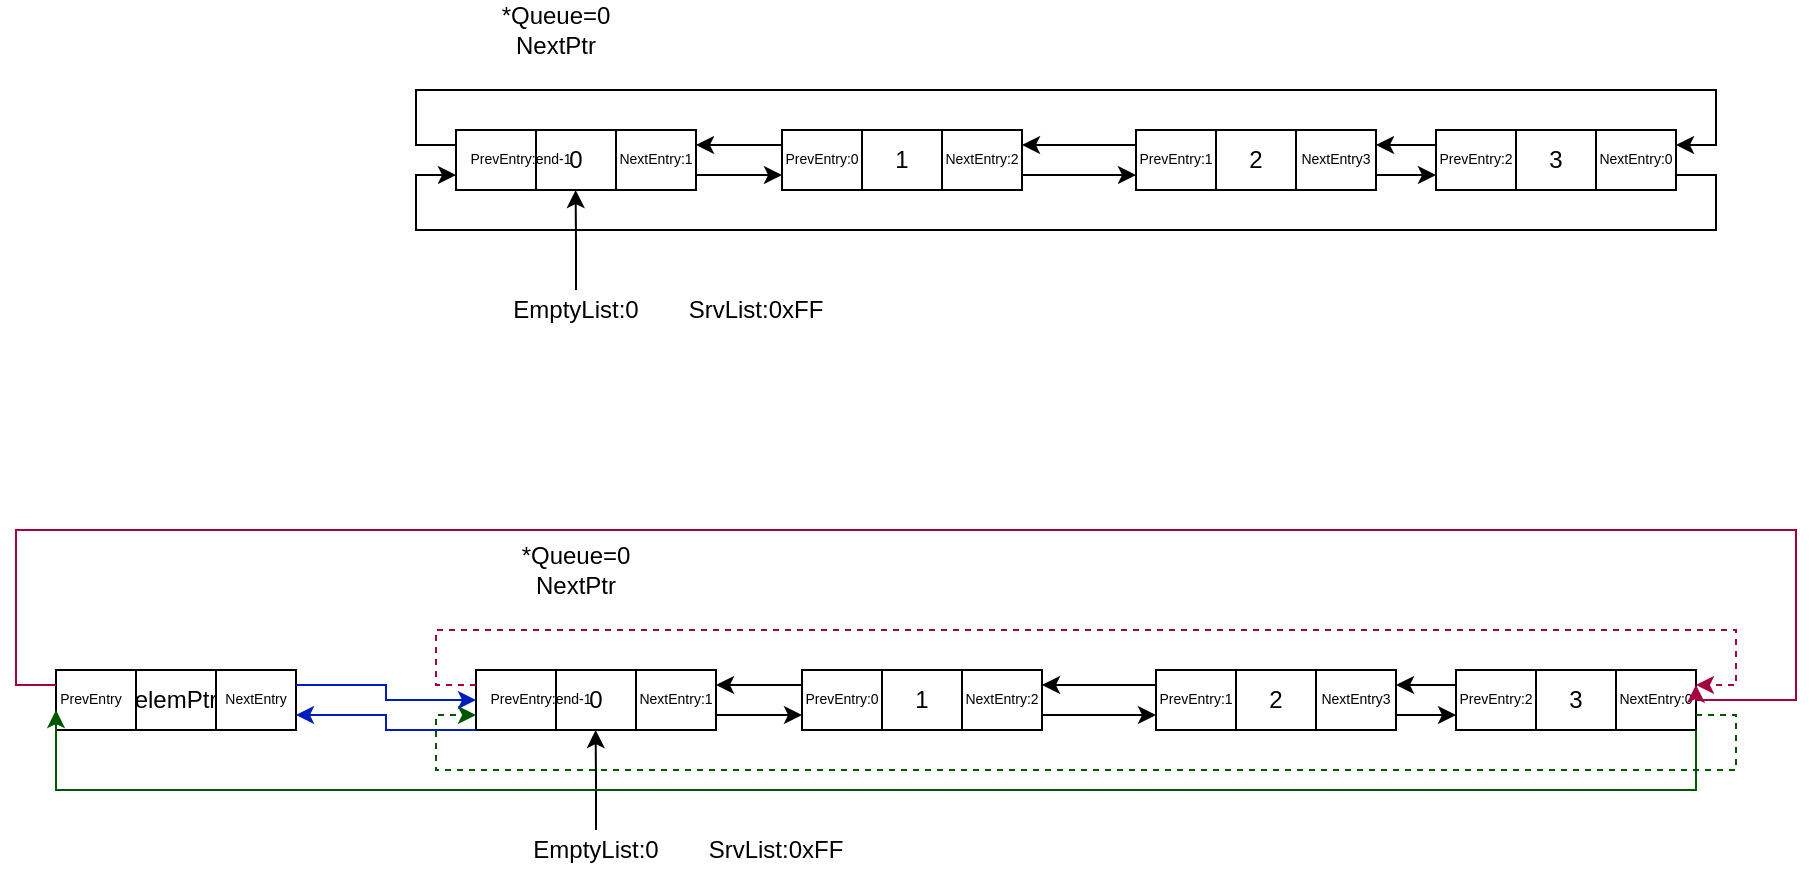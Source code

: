 <mxfile>
    <diagram id="R8h0Y2HFKoUW-0NupX_E" name="Page-1">
        <mxGraphModel dx="1782" dy="394" grid="1" gridSize="10" guides="1" tooltips="1" connect="1" arrows="1" fold="1" page="1" pageScale="1" pageWidth="827" pageHeight="1169" math="0" shadow="0">
            <root>
                <mxCell id="0"/>
                <mxCell id="1" parent="0"/>
                <mxCell id="6" value="" style="group" vertex="1" connectable="0" parent="1">
                    <mxGeometry x="130" y="300" width="120" height="30" as="geometry"/>
                </mxCell>
                <mxCell id="3" value="0" style="shape=process;whiteSpace=wrap;html=1;backgroundOutline=1;size=0.333;" vertex="1" parent="6">
                    <mxGeometry width="120" height="30" as="geometry"/>
                </mxCell>
                <mxCell id="4" value="&lt;font style=&quot;font-size: 7px&quot;&gt;PrevEntry:end-1&lt;/font&gt;" style="text;html=1;strokeColor=none;fillColor=none;align=center;verticalAlign=middle;whiteSpace=wrap;rounded=0;" vertex="1" parent="6">
                    <mxGeometry x="5" y="3" width="55" height="20" as="geometry"/>
                </mxCell>
                <mxCell id="5" value="&lt;font style=&quot;font-size: 7px&quot;&gt;NextEntry:1&lt;/font&gt;" style="text;html=1;strokeColor=none;fillColor=none;align=center;verticalAlign=middle;whiteSpace=wrap;rounded=0;" vertex="1" parent="6">
                    <mxGeometry x="85" y="3" width="30" height="20" as="geometry"/>
                </mxCell>
                <mxCell id="7" value="" style="group" vertex="1" connectable="0" parent="1">
                    <mxGeometry x="293" y="300" width="120" height="30" as="geometry"/>
                </mxCell>
                <mxCell id="8" value="1" style="shape=process;whiteSpace=wrap;html=1;backgroundOutline=1;size=0.333;" vertex="1" parent="7">
                    <mxGeometry width="120" height="30" as="geometry"/>
                </mxCell>
                <mxCell id="9" value="&lt;font style=&quot;font-size: 7px&quot;&gt;PrevEntry:0&lt;/font&gt;" style="text;html=1;strokeColor=none;fillColor=none;align=center;verticalAlign=middle;whiteSpace=wrap;rounded=0;" vertex="1" parent="7">
                    <mxGeometry x="5" y="3" width="30" height="20" as="geometry"/>
                </mxCell>
                <mxCell id="10" value="&lt;font style=&quot;font-size: 7px&quot;&gt;NextEntry:2&lt;/font&gt;" style="text;html=1;strokeColor=none;fillColor=none;align=center;verticalAlign=middle;whiteSpace=wrap;rounded=0;" vertex="1" parent="7">
                    <mxGeometry x="85" y="3" width="30" height="20" as="geometry"/>
                </mxCell>
                <mxCell id="11" value="" style="group" vertex="1" connectable="0" parent="1">
                    <mxGeometry x="470" y="300" width="120" height="30" as="geometry"/>
                </mxCell>
                <mxCell id="12" value="2" style="shape=process;whiteSpace=wrap;html=1;backgroundOutline=1;size=0.333;" vertex="1" parent="11">
                    <mxGeometry width="120" height="30" as="geometry"/>
                </mxCell>
                <mxCell id="13" value="&lt;font style=&quot;font-size: 7px&quot;&gt;PrevEntry:1&lt;/font&gt;" style="text;html=1;strokeColor=none;fillColor=none;align=center;verticalAlign=middle;whiteSpace=wrap;rounded=0;" vertex="1" parent="11">
                    <mxGeometry x="5" y="3" width="30" height="20" as="geometry"/>
                </mxCell>
                <mxCell id="14" value="&lt;font style=&quot;font-size: 7px&quot;&gt;NextEntry3&lt;/font&gt;" style="text;html=1;strokeColor=none;fillColor=none;align=center;verticalAlign=middle;whiteSpace=wrap;rounded=0;" vertex="1" parent="11">
                    <mxGeometry x="85" y="3" width="30" height="20" as="geometry"/>
                </mxCell>
                <mxCell id="15" value="" style="group" vertex="1" connectable="0" parent="1">
                    <mxGeometry x="620" y="300" width="120" height="30" as="geometry"/>
                </mxCell>
                <mxCell id="16" value="3" style="shape=process;whiteSpace=wrap;html=1;backgroundOutline=1;size=0.333;" vertex="1" parent="15">
                    <mxGeometry width="120" height="30" as="geometry"/>
                </mxCell>
                <mxCell id="17" value="&lt;font style=&quot;font-size: 7px&quot;&gt;PrevEntry:2&lt;/font&gt;" style="text;html=1;strokeColor=none;fillColor=none;align=center;verticalAlign=middle;whiteSpace=wrap;rounded=0;" vertex="1" parent="15">
                    <mxGeometry x="5" y="3" width="30" height="20" as="geometry"/>
                </mxCell>
                <mxCell id="18" value="&lt;font style=&quot;font-size: 7px&quot;&gt;NextEntry:0&lt;/font&gt;" style="text;html=1;strokeColor=none;fillColor=none;align=center;verticalAlign=middle;whiteSpace=wrap;rounded=0;" vertex="1" parent="15">
                    <mxGeometry x="85" y="3" width="30" height="20" as="geometry"/>
                </mxCell>
                <mxCell id="21" style="edgeStyle=orthogonalEdgeStyle;rounded=0;orthogonalLoop=1;jettySize=auto;html=1;exitX=0;exitY=0.25;exitDx=0;exitDy=0;entryX=1;entryY=0.25;entryDx=0;entryDy=0;" edge="1" parent="1" source="16" target="12">
                    <mxGeometry relative="1" as="geometry"/>
                </mxCell>
                <mxCell id="23" style="edgeStyle=orthogonalEdgeStyle;rounded=0;orthogonalLoop=1;jettySize=auto;html=1;exitX=1;exitY=0.75;exitDx=0;exitDy=0;entryX=0;entryY=0.75;entryDx=0;entryDy=0;" edge="1" parent="1" source="12" target="16">
                    <mxGeometry relative="1" as="geometry"/>
                </mxCell>
                <mxCell id="24" style="edgeStyle=orthogonalEdgeStyle;rounded=0;orthogonalLoop=1;jettySize=auto;html=1;exitX=0;exitY=0.25;exitDx=0;exitDy=0;entryX=1;entryY=0.25;entryDx=0;entryDy=0;" edge="1" parent="1" source="12" target="8">
                    <mxGeometry relative="1" as="geometry"/>
                </mxCell>
                <mxCell id="25" style="edgeStyle=orthogonalEdgeStyle;rounded=0;orthogonalLoop=1;jettySize=auto;html=1;exitX=1;exitY=0.75;exitDx=0;exitDy=0;entryX=0;entryY=0.75;entryDx=0;entryDy=0;" edge="1" parent="1" source="8" target="12">
                    <mxGeometry relative="1" as="geometry"/>
                </mxCell>
                <mxCell id="26" style="edgeStyle=orthogonalEdgeStyle;rounded=0;orthogonalLoop=1;jettySize=auto;html=1;exitX=0;exitY=0.25;exitDx=0;exitDy=0;entryX=1;entryY=0.25;entryDx=0;entryDy=0;" edge="1" parent="1" source="8" target="3">
                    <mxGeometry relative="1" as="geometry"/>
                </mxCell>
                <mxCell id="27" style="edgeStyle=orthogonalEdgeStyle;rounded=0;orthogonalLoop=1;jettySize=auto;html=1;exitX=1;exitY=0.75;exitDx=0;exitDy=0;entryX=0;entryY=0.75;entryDx=0;entryDy=0;" edge="1" parent="1" source="3" target="8">
                    <mxGeometry relative="1" as="geometry"/>
                </mxCell>
                <mxCell id="28" style="edgeStyle=orthogonalEdgeStyle;rounded=0;orthogonalLoop=1;jettySize=auto;html=1;exitX=1;exitY=0.75;exitDx=0;exitDy=0;entryX=0;entryY=0.75;entryDx=0;entryDy=0;" edge="1" parent="1" source="16" target="3">
                    <mxGeometry relative="1" as="geometry">
                        <Array as="points">
                            <mxPoint x="760" y="323"/>
                            <mxPoint x="760" y="350"/>
                            <mxPoint x="110" y="350"/>
                            <mxPoint x="110" y="323"/>
                        </Array>
                    </mxGeometry>
                </mxCell>
                <mxCell id="29" style="edgeStyle=orthogonalEdgeStyle;rounded=0;orthogonalLoop=1;jettySize=auto;html=1;exitX=0;exitY=0.25;exitDx=0;exitDy=0;entryX=1;entryY=0.25;entryDx=0;entryDy=0;" edge="1" parent="1" source="3" target="16">
                    <mxGeometry relative="1" as="geometry">
                        <Array as="points">
                            <mxPoint x="110" y="308"/>
                            <mxPoint x="110" y="280"/>
                            <mxPoint x="760" y="280"/>
                            <mxPoint x="760" y="308"/>
                        </Array>
                    </mxGeometry>
                </mxCell>
                <mxCell id="31" style="edgeStyle=orthogonalEdgeStyle;rounded=0;orthogonalLoop=1;jettySize=auto;html=1;exitX=0.5;exitY=0;exitDx=0;exitDy=0;" edge="1" parent="1" source="30">
                    <mxGeometry relative="1" as="geometry">
                        <mxPoint x="189.81" y="330.0" as="targetPoint"/>
                    </mxGeometry>
                </mxCell>
                <mxCell id="30" value="EmptyList:0" style="text;html=1;strokeColor=none;fillColor=none;align=center;verticalAlign=middle;whiteSpace=wrap;rounded=0;" vertex="1" parent="1">
                    <mxGeometry x="170" y="380" width="40" height="20" as="geometry"/>
                </mxCell>
                <mxCell id="35" value="SrvList:0xFF" style="text;html=1;strokeColor=none;fillColor=none;align=center;verticalAlign=middle;whiteSpace=wrap;rounded=0;" vertex="1" parent="1">
                    <mxGeometry x="260" y="380" width="40" height="20" as="geometry"/>
                </mxCell>
                <mxCell id="36" value="" style="group" vertex="1" connectable="0" parent="1">
                    <mxGeometry x="-70" y="570" width="120" height="30" as="geometry"/>
                </mxCell>
                <mxCell id="37" value="elemPtr" style="shape=process;whiteSpace=wrap;html=1;backgroundOutline=1;size=0.333;" vertex="1" parent="36">
                    <mxGeometry width="120" height="30" as="geometry"/>
                </mxCell>
                <mxCell id="38" value="&lt;font style=&quot;font-size: 7px&quot;&gt;PrevEntry&lt;/font&gt;" style="text;html=1;strokeColor=none;fillColor=none;align=center;verticalAlign=middle;whiteSpace=wrap;rounded=0;" vertex="1" parent="36">
                    <mxGeometry x="-10" y="3" width="55" height="20" as="geometry"/>
                </mxCell>
                <mxCell id="39" value="&lt;font style=&quot;font-size: 7px&quot;&gt;NextEntry&lt;/font&gt;" style="text;html=1;strokeColor=none;fillColor=none;align=center;verticalAlign=middle;whiteSpace=wrap;rounded=0;" vertex="1" parent="36">
                    <mxGeometry x="85" y="3" width="30" height="20" as="geometry"/>
                </mxCell>
                <mxCell id="41" value="*Queue=0&lt;br&gt;NextPtr" style="text;html=1;strokeColor=none;fillColor=none;align=center;verticalAlign=middle;whiteSpace=wrap;rounded=0;" vertex="1" parent="1">
                    <mxGeometry x="160" y="240" width="40" height="20" as="geometry"/>
                </mxCell>
                <mxCell id="42" value="" style="group" vertex="1" connectable="0" parent="1">
                    <mxGeometry x="140" y="570" width="120" height="30" as="geometry"/>
                </mxCell>
                <mxCell id="43" value="0" style="shape=process;whiteSpace=wrap;html=1;backgroundOutline=1;size=0.333;" vertex="1" parent="42">
                    <mxGeometry width="120" height="30" as="geometry"/>
                </mxCell>
                <mxCell id="44" value="&lt;font style=&quot;font-size: 7px&quot;&gt;PrevEntry:end-1&lt;/font&gt;" style="text;html=1;strokeColor=none;fillColor=none;align=center;verticalAlign=middle;whiteSpace=wrap;rounded=0;" vertex="1" parent="42">
                    <mxGeometry x="5" y="3" width="55" height="20" as="geometry"/>
                </mxCell>
                <mxCell id="45" value="&lt;font style=&quot;font-size: 7px&quot;&gt;NextEntry:1&lt;/font&gt;" style="text;html=1;strokeColor=none;fillColor=none;align=center;verticalAlign=middle;whiteSpace=wrap;rounded=0;" vertex="1" parent="42">
                    <mxGeometry x="85" y="3" width="30" height="20" as="geometry"/>
                </mxCell>
                <mxCell id="46" value="" style="group" vertex="1" connectable="0" parent="1">
                    <mxGeometry x="303" y="570" width="120" height="30" as="geometry"/>
                </mxCell>
                <mxCell id="47" value="1" style="shape=process;whiteSpace=wrap;html=1;backgroundOutline=1;size=0.333;" vertex="1" parent="46">
                    <mxGeometry width="120" height="30" as="geometry"/>
                </mxCell>
                <mxCell id="48" value="&lt;font style=&quot;font-size: 7px&quot;&gt;PrevEntry:0&lt;/font&gt;" style="text;html=1;strokeColor=none;fillColor=none;align=center;verticalAlign=middle;whiteSpace=wrap;rounded=0;" vertex="1" parent="46">
                    <mxGeometry x="5" y="3" width="30" height="20" as="geometry"/>
                </mxCell>
                <mxCell id="49" value="&lt;font style=&quot;font-size: 7px&quot;&gt;NextEntry:2&lt;/font&gt;" style="text;html=1;strokeColor=none;fillColor=none;align=center;verticalAlign=middle;whiteSpace=wrap;rounded=0;" vertex="1" parent="46">
                    <mxGeometry x="85" y="3" width="30" height="20" as="geometry"/>
                </mxCell>
                <mxCell id="50" value="" style="group" vertex="1" connectable="0" parent="1">
                    <mxGeometry x="480" y="570" width="120" height="30" as="geometry"/>
                </mxCell>
                <mxCell id="51" value="2" style="shape=process;whiteSpace=wrap;html=1;backgroundOutline=1;size=0.333;" vertex="1" parent="50">
                    <mxGeometry width="120" height="30" as="geometry"/>
                </mxCell>
                <mxCell id="52" value="&lt;font style=&quot;font-size: 7px&quot;&gt;PrevEntry:1&lt;/font&gt;" style="text;html=1;strokeColor=none;fillColor=none;align=center;verticalAlign=middle;whiteSpace=wrap;rounded=0;" vertex="1" parent="50">
                    <mxGeometry x="5" y="3" width="30" height="20" as="geometry"/>
                </mxCell>
                <mxCell id="53" value="&lt;font style=&quot;font-size: 7px&quot;&gt;NextEntry3&lt;/font&gt;" style="text;html=1;strokeColor=none;fillColor=none;align=center;verticalAlign=middle;whiteSpace=wrap;rounded=0;" vertex="1" parent="50">
                    <mxGeometry x="85" y="3" width="30" height="20" as="geometry"/>
                </mxCell>
                <mxCell id="54" value="" style="group" vertex="1" connectable="0" parent="1">
                    <mxGeometry x="630" y="570" width="120" height="30" as="geometry"/>
                </mxCell>
                <mxCell id="55" value="3" style="shape=process;whiteSpace=wrap;html=1;backgroundOutline=1;size=0.333;" vertex="1" parent="54">
                    <mxGeometry width="120" height="30" as="geometry"/>
                </mxCell>
                <mxCell id="56" value="&lt;font style=&quot;font-size: 7px&quot;&gt;PrevEntry:2&lt;/font&gt;" style="text;html=1;strokeColor=none;fillColor=none;align=center;verticalAlign=middle;whiteSpace=wrap;rounded=0;" vertex="1" parent="54">
                    <mxGeometry x="5" y="3" width="30" height="20" as="geometry"/>
                </mxCell>
                <mxCell id="57" value="&lt;font style=&quot;font-size: 7px&quot;&gt;NextEntry:0&lt;/font&gt;" style="text;html=1;strokeColor=none;fillColor=none;align=center;verticalAlign=middle;whiteSpace=wrap;rounded=0;" vertex="1" parent="54">
                    <mxGeometry x="85" y="3" width="30" height="20" as="geometry"/>
                </mxCell>
                <mxCell id="58" style="edgeStyle=orthogonalEdgeStyle;rounded=0;orthogonalLoop=1;jettySize=auto;html=1;exitX=0;exitY=0.25;exitDx=0;exitDy=0;entryX=1;entryY=0.25;entryDx=0;entryDy=0;" edge="1" parent="1" source="55" target="51">
                    <mxGeometry relative="1" as="geometry"/>
                </mxCell>
                <mxCell id="59" style="edgeStyle=orthogonalEdgeStyle;rounded=0;orthogonalLoop=1;jettySize=auto;html=1;exitX=1;exitY=0.75;exitDx=0;exitDy=0;entryX=0;entryY=0.75;entryDx=0;entryDy=0;" edge="1" parent="1" source="51" target="55">
                    <mxGeometry relative="1" as="geometry"/>
                </mxCell>
                <mxCell id="60" style="edgeStyle=orthogonalEdgeStyle;rounded=0;orthogonalLoop=1;jettySize=auto;html=1;exitX=0;exitY=0.25;exitDx=0;exitDy=0;entryX=1;entryY=0.25;entryDx=0;entryDy=0;" edge="1" parent="1" source="51" target="47">
                    <mxGeometry relative="1" as="geometry"/>
                </mxCell>
                <mxCell id="61" style="edgeStyle=orthogonalEdgeStyle;rounded=0;orthogonalLoop=1;jettySize=auto;html=1;exitX=1;exitY=0.75;exitDx=0;exitDy=0;entryX=0;entryY=0.75;entryDx=0;entryDy=0;" edge="1" parent="1" source="47" target="51">
                    <mxGeometry relative="1" as="geometry"/>
                </mxCell>
                <mxCell id="62" style="edgeStyle=orthogonalEdgeStyle;rounded=0;orthogonalLoop=1;jettySize=auto;html=1;exitX=0;exitY=0.25;exitDx=0;exitDy=0;entryX=1;entryY=0.25;entryDx=0;entryDy=0;" edge="1" parent="1" source="47" target="43">
                    <mxGeometry relative="1" as="geometry"/>
                </mxCell>
                <mxCell id="63" style="edgeStyle=orthogonalEdgeStyle;rounded=0;orthogonalLoop=1;jettySize=auto;html=1;exitX=1;exitY=0.75;exitDx=0;exitDy=0;entryX=0;entryY=0.75;entryDx=0;entryDy=0;" edge="1" parent="1" source="43" target="47">
                    <mxGeometry relative="1" as="geometry"/>
                </mxCell>
                <mxCell id="64" style="edgeStyle=orthogonalEdgeStyle;rounded=0;orthogonalLoop=1;jettySize=auto;html=1;exitX=1;exitY=0.75;exitDx=0;exitDy=0;entryX=0;entryY=0.75;entryDx=0;entryDy=0;dashed=1;fillColor=#008a00;strokeColor=#005700;" edge="1" parent="1" source="55" target="43">
                    <mxGeometry relative="1" as="geometry">
                        <Array as="points">
                            <mxPoint x="770" y="593"/>
                            <mxPoint x="770" y="620"/>
                            <mxPoint x="120" y="620"/>
                            <mxPoint x="120" y="593"/>
                        </Array>
                    </mxGeometry>
                </mxCell>
                <mxCell id="65" style="edgeStyle=orthogonalEdgeStyle;rounded=0;orthogonalLoop=1;jettySize=auto;html=1;exitX=0;exitY=0.25;exitDx=0;exitDy=0;entryX=1;entryY=0.25;entryDx=0;entryDy=0;dashed=1;fillColor=#d80073;strokeColor=#A50040;" edge="1" parent="1" source="43" target="55">
                    <mxGeometry relative="1" as="geometry">
                        <Array as="points">
                            <mxPoint x="120" y="578"/>
                            <mxPoint x="120" y="550"/>
                            <mxPoint x="770" y="550"/>
                            <mxPoint x="770" y="578"/>
                        </Array>
                    </mxGeometry>
                </mxCell>
                <mxCell id="66" style="edgeStyle=orthogonalEdgeStyle;rounded=0;orthogonalLoop=1;jettySize=auto;html=1;exitX=0.5;exitY=0;exitDx=0;exitDy=0;" edge="1" parent="1" source="67">
                    <mxGeometry relative="1" as="geometry">
                        <mxPoint x="199.81" y="600" as="targetPoint"/>
                    </mxGeometry>
                </mxCell>
                <mxCell id="67" value="EmptyList:0" style="text;html=1;strokeColor=none;fillColor=none;align=center;verticalAlign=middle;whiteSpace=wrap;rounded=0;" vertex="1" parent="1">
                    <mxGeometry x="180" y="650" width="40" height="20" as="geometry"/>
                </mxCell>
                <mxCell id="68" value="SrvList:0xFF" style="text;html=1;strokeColor=none;fillColor=none;align=center;verticalAlign=middle;whiteSpace=wrap;rounded=0;" vertex="1" parent="1">
                    <mxGeometry x="270" y="650" width="40" height="20" as="geometry"/>
                </mxCell>
                <mxCell id="69" value="*Queue=0&lt;br&gt;NextPtr" style="text;html=1;strokeColor=none;fillColor=none;align=center;verticalAlign=middle;whiteSpace=wrap;rounded=0;" vertex="1" parent="1">
                    <mxGeometry x="170" y="510" width="40" height="20" as="geometry"/>
                </mxCell>
                <mxCell id="71" style="edgeStyle=orthogonalEdgeStyle;rounded=0;orthogonalLoop=1;jettySize=auto;html=1;exitX=1;exitY=0.25;exitDx=0;exitDy=0;entryX=0;entryY=0.5;entryDx=0;entryDy=0;fillColor=#0050ef;strokeColor=#001DBC;" edge="1" parent="1" source="37" target="43">
                    <mxGeometry relative="1" as="geometry"/>
                </mxCell>
                <mxCell id="72" style="edgeStyle=orthogonalEdgeStyle;rounded=0;orthogonalLoop=1;jettySize=auto;html=1;exitX=0;exitY=0.25;exitDx=0;exitDy=0;fillColor=#d80073;strokeColor=#A50040;" edge="1" parent="1" source="37">
                    <mxGeometry relative="1" as="geometry">
                        <mxPoint x="750" y="577.429" as="targetPoint"/>
                        <Array as="points">
                            <mxPoint x="-90" y="577"/>
                            <mxPoint x="-90" y="500"/>
                            <mxPoint x="800" y="500"/>
                            <mxPoint x="800" y="585"/>
                            <mxPoint x="750" y="585"/>
                        </Array>
                    </mxGeometry>
                </mxCell>
                <mxCell id="73" style="edgeStyle=orthogonalEdgeStyle;rounded=0;orthogonalLoop=1;jettySize=auto;html=1;exitX=1;exitY=1;exitDx=0;exitDy=0;entryX=0.182;entryY=0.85;entryDx=0;entryDy=0;entryPerimeter=0;fillColor=#008a00;strokeColor=#005700;" edge="1" parent="1" source="55" target="38">
                    <mxGeometry relative="1" as="geometry">
                        <Array as="points">
                            <mxPoint x="750" y="630"/>
                            <mxPoint x="-70" y="630"/>
                        </Array>
                    </mxGeometry>
                </mxCell>
                <mxCell id="74" style="edgeStyle=orthogonalEdgeStyle;rounded=0;orthogonalLoop=1;jettySize=auto;html=1;exitX=0;exitY=1;exitDx=0;exitDy=0;entryX=1;entryY=0.75;entryDx=0;entryDy=0;fillColor=#0050ef;strokeColor=#001DBC;" edge="1" parent="1" source="43" target="37">
                    <mxGeometry relative="1" as="geometry">
                        <Array as="points">
                            <mxPoint x="95" y="600"/>
                            <mxPoint x="95" y="593"/>
                        </Array>
                    </mxGeometry>
                </mxCell>
            </root>
        </mxGraphModel>
    </diagram>
</mxfile>